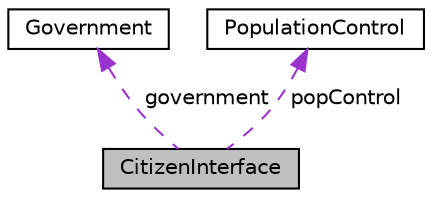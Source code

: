 digraph "CitizenInterface"
{
 // LATEX_PDF_SIZE
  edge [fontname="Helvetica",fontsize="10",labelfontname="Helvetica",labelfontsize="10"];
  node [fontname="Helvetica",fontsize="10",shape=record];
  Node1 [label="CitizenInterface",height=0.2,width=0.4,color="black", fillcolor="grey75", style="filled", fontcolor="black",tooltip="An abstract base class that defines the interface for Citizen components."];
  Node2 -> Node1 [dir="back",color="darkorchid3",fontsize="10",style="dashed",label=" government" ];
  Node2 [label="Government",height=0.2,width=0.4,color="black", fillcolor="white", style="filled",URL="$classGovernment.html",tooltip="Base class for government sectors implementing Observer pattern for citizen notifications."];
  Node3 -> Node1 [dir="back",color="darkorchid3",fontsize="10",style="dashed",label=" popControl" ];
  Node3 [label="PopulationControl",height=0.2,width=0.4,color="black", fillcolor="white", style="filled",URL="$classPopulationControl.html",tooltip="Class for managing population dynamics in a city."];
}
